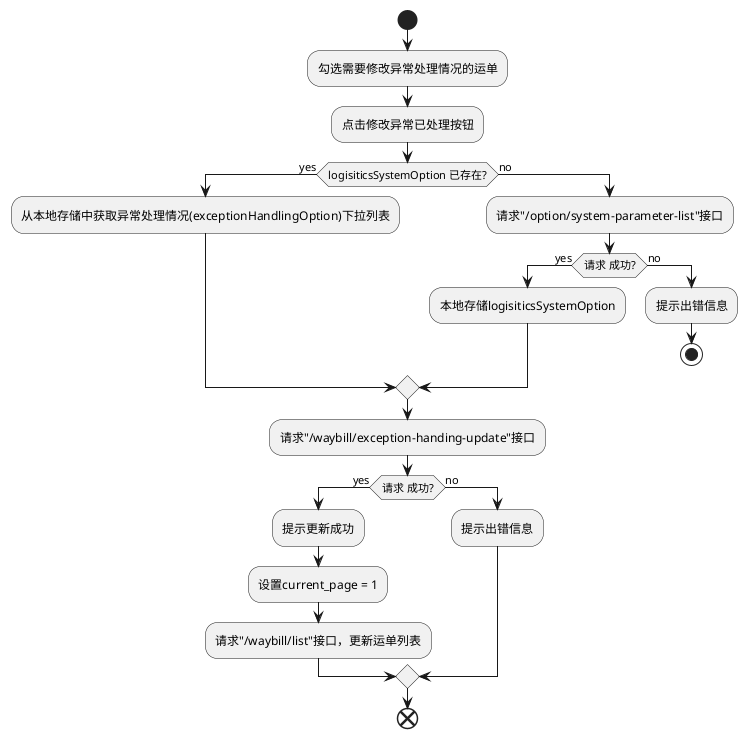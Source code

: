 @startuml

start
:勾选需要修改异常处理情况的运单;
:点击修改异常已处理按钮;
if(logisiticsSystemOption 已存在?) then(yes)
  :从本地存储中获取异常处理情况(exceptionHandlingOption)下拉列表;
else (no)
  :请求"/option/system-parameter-list"接口;
  if(请求 成功?) then (yes)
    :本地存储logisiticsSystemOption;
  else (no)
    :提示出错信息;
    stop
  endif
endif
:请求"/waybill/exception-handing-update"接口;
if(请求 成功?) then (yes)
  :提示更新成功;
  :设置current_page = 1;
  :请求"/waybill/list"接口，更新运单列表;
else (no)
  :提示出错信息;
endif
end

@enduml